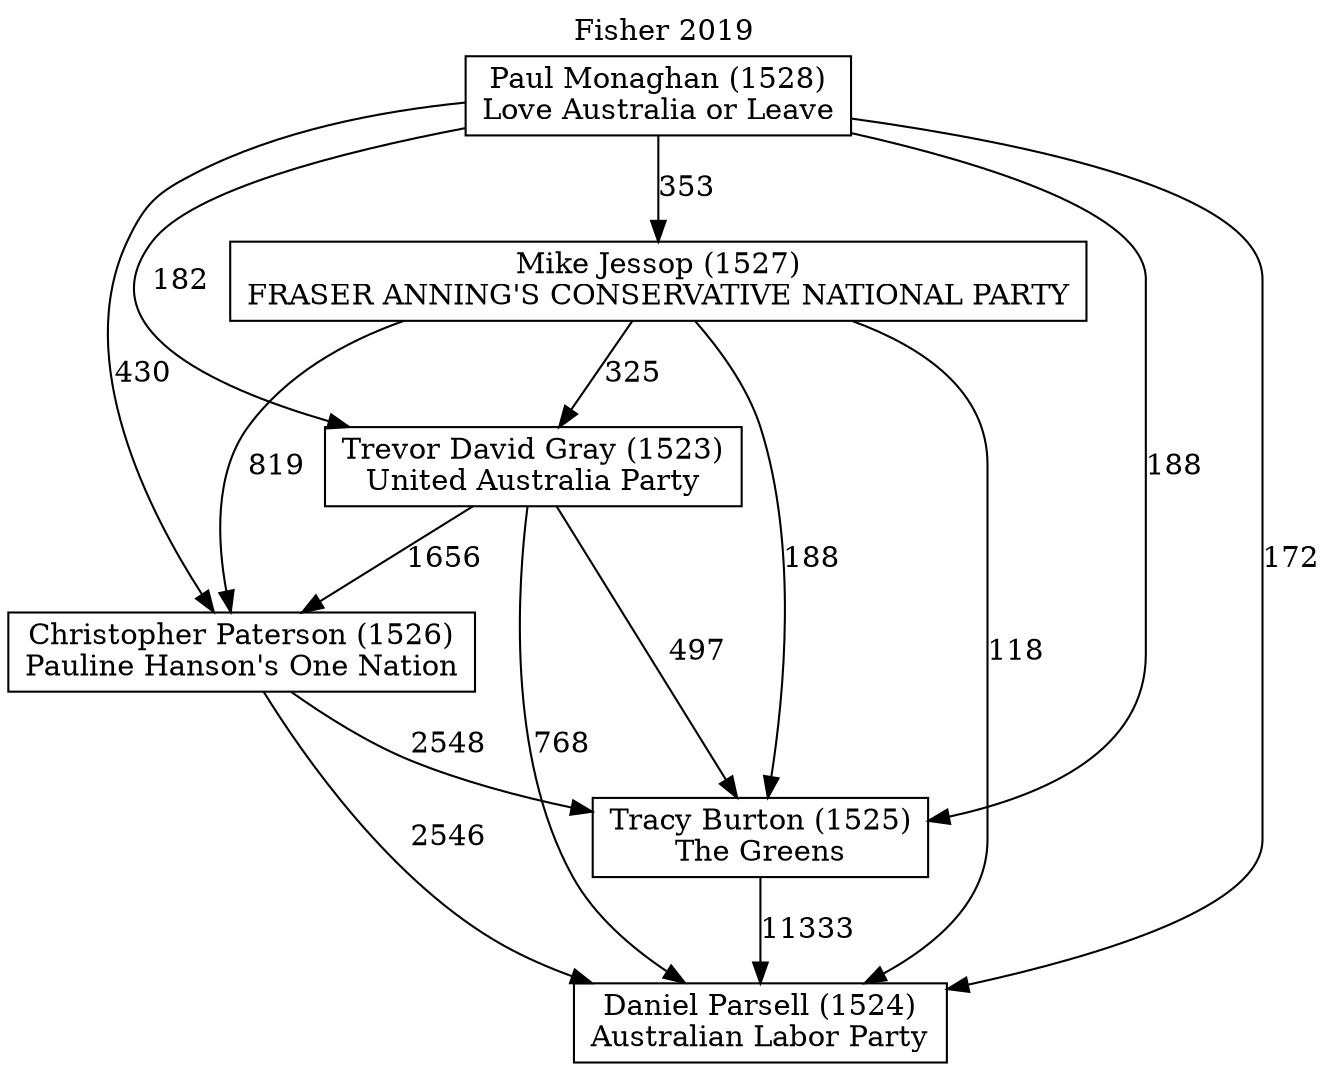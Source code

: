 // House preference flow
digraph "Daniel Parsell (1524)_Fisher_2019" {
	graph [label="Fisher 2019" labelloc=t mclimit=10]
	node [shape=box]
	"Christopher Paterson (1526)" [label="Christopher Paterson (1526)
Pauline Hanson's One Nation"]
	"Daniel Parsell (1524)" [label="Daniel Parsell (1524)
Australian Labor Party"]
	"Mike Jessop (1527)" [label="Mike Jessop (1527)
FRASER ANNING'S CONSERVATIVE NATIONAL PARTY"]
	"Paul Monaghan (1528)" [label="Paul Monaghan (1528)
Love Australia or Leave"]
	"Tracy Burton (1525)" [label="Tracy Burton (1525)
The Greens"]
	"Trevor David Gray (1523)" [label="Trevor David Gray (1523)
United Australia Party"]
	"Christopher Paterson (1526)" -> "Daniel Parsell (1524)" [label=2546]
	"Christopher Paterson (1526)" -> "Tracy Burton (1525)" [label=2548]
	"Mike Jessop (1527)" -> "Christopher Paterson (1526)" [label=819]
	"Mike Jessop (1527)" -> "Daniel Parsell (1524)" [label=118]
	"Mike Jessop (1527)" -> "Tracy Burton (1525)" [label=188]
	"Mike Jessop (1527)" -> "Trevor David Gray (1523)" [label=325]
	"Paul Monaghan (1528)" -> "Christopher Paterson (1526)" [label=430]
	"Paul Monaghan (1528)" -> "Daniel Parsell (1524)" [label=172]
	"Paul Monaghan (1528)" -> "Mike Jessop (1527)" [label=353]
	"Paul Monaghan (1528)" -> "Tracy Burton (1525)" [label=188]
	"Paul Monaghan (1528)" -> "Trevor David Gray (1523)" [label=182]
	"Tracy Burton (1525)" -> "Daniel Parsell (1524)" [label=11333]
	"Trevor David Gray (1523)" -> "Christopher Paterson (1526)" [label=1656]
	"Trevor David Gray (1523)" -> "Daniel Parsell (1524)" [label=768]
	"Trevor David Gray (1523)" -> "Tracy Burton (1525)" [label=497]
}
